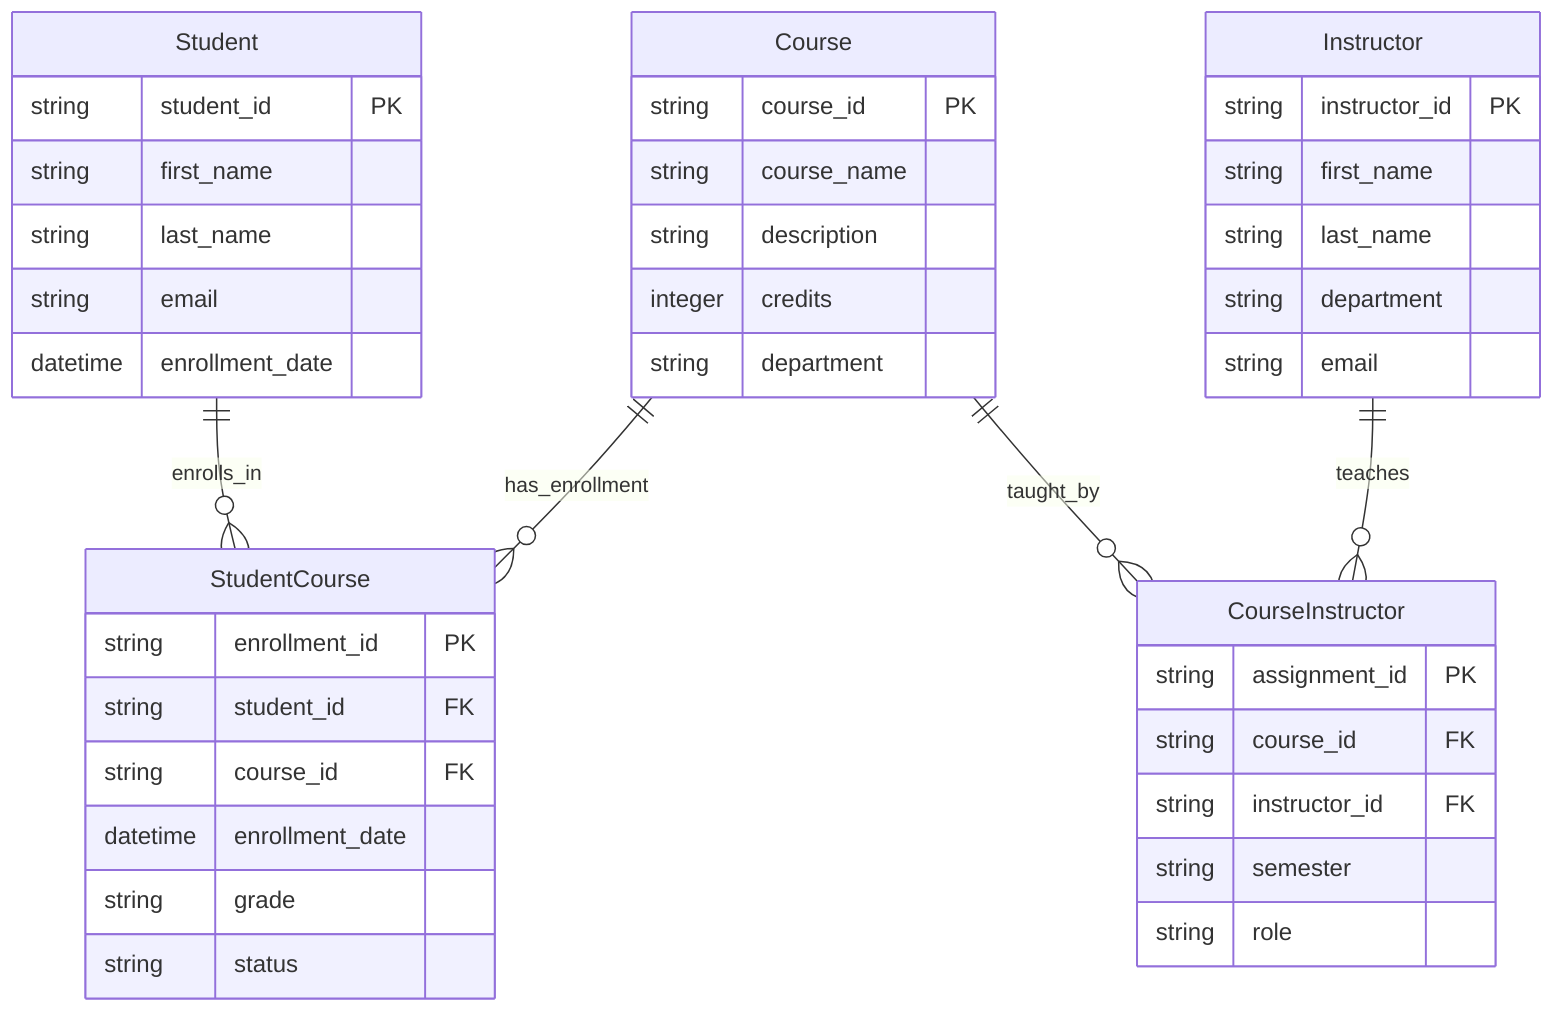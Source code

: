 erDiagram
    Student {
        string student_id PK
        string first_name
        string last_name
        string email
        datetime enrollment_date
    }
    
    Course {
        string course_id PK
        string course_name
        string description
        integer credits
        string department
    }
    
    Instructor {
        string instructor_id PK
        string first_name
        string last_name
        string department
        string email
    }
    
    StudentCourse {
        string enrollment_id PK
        string student_id FK
        string course_id FK
        datetime enrollment_date
        string grade
        string status
    }
    
    CourseInstructor {
        string assignment_id PK
        string course_id FK
        string instructor_id FK
        string semester
        string role
    }
    
    Student ||--o{ StudentCourse : "enrolls_in"
    Course ||--o{ StudentCourse : "has_enrollment"
    Course ||--o{ CourseInstructor : "taught_by"
    Instructor ||--o{ CourseInstructor : "teaches"